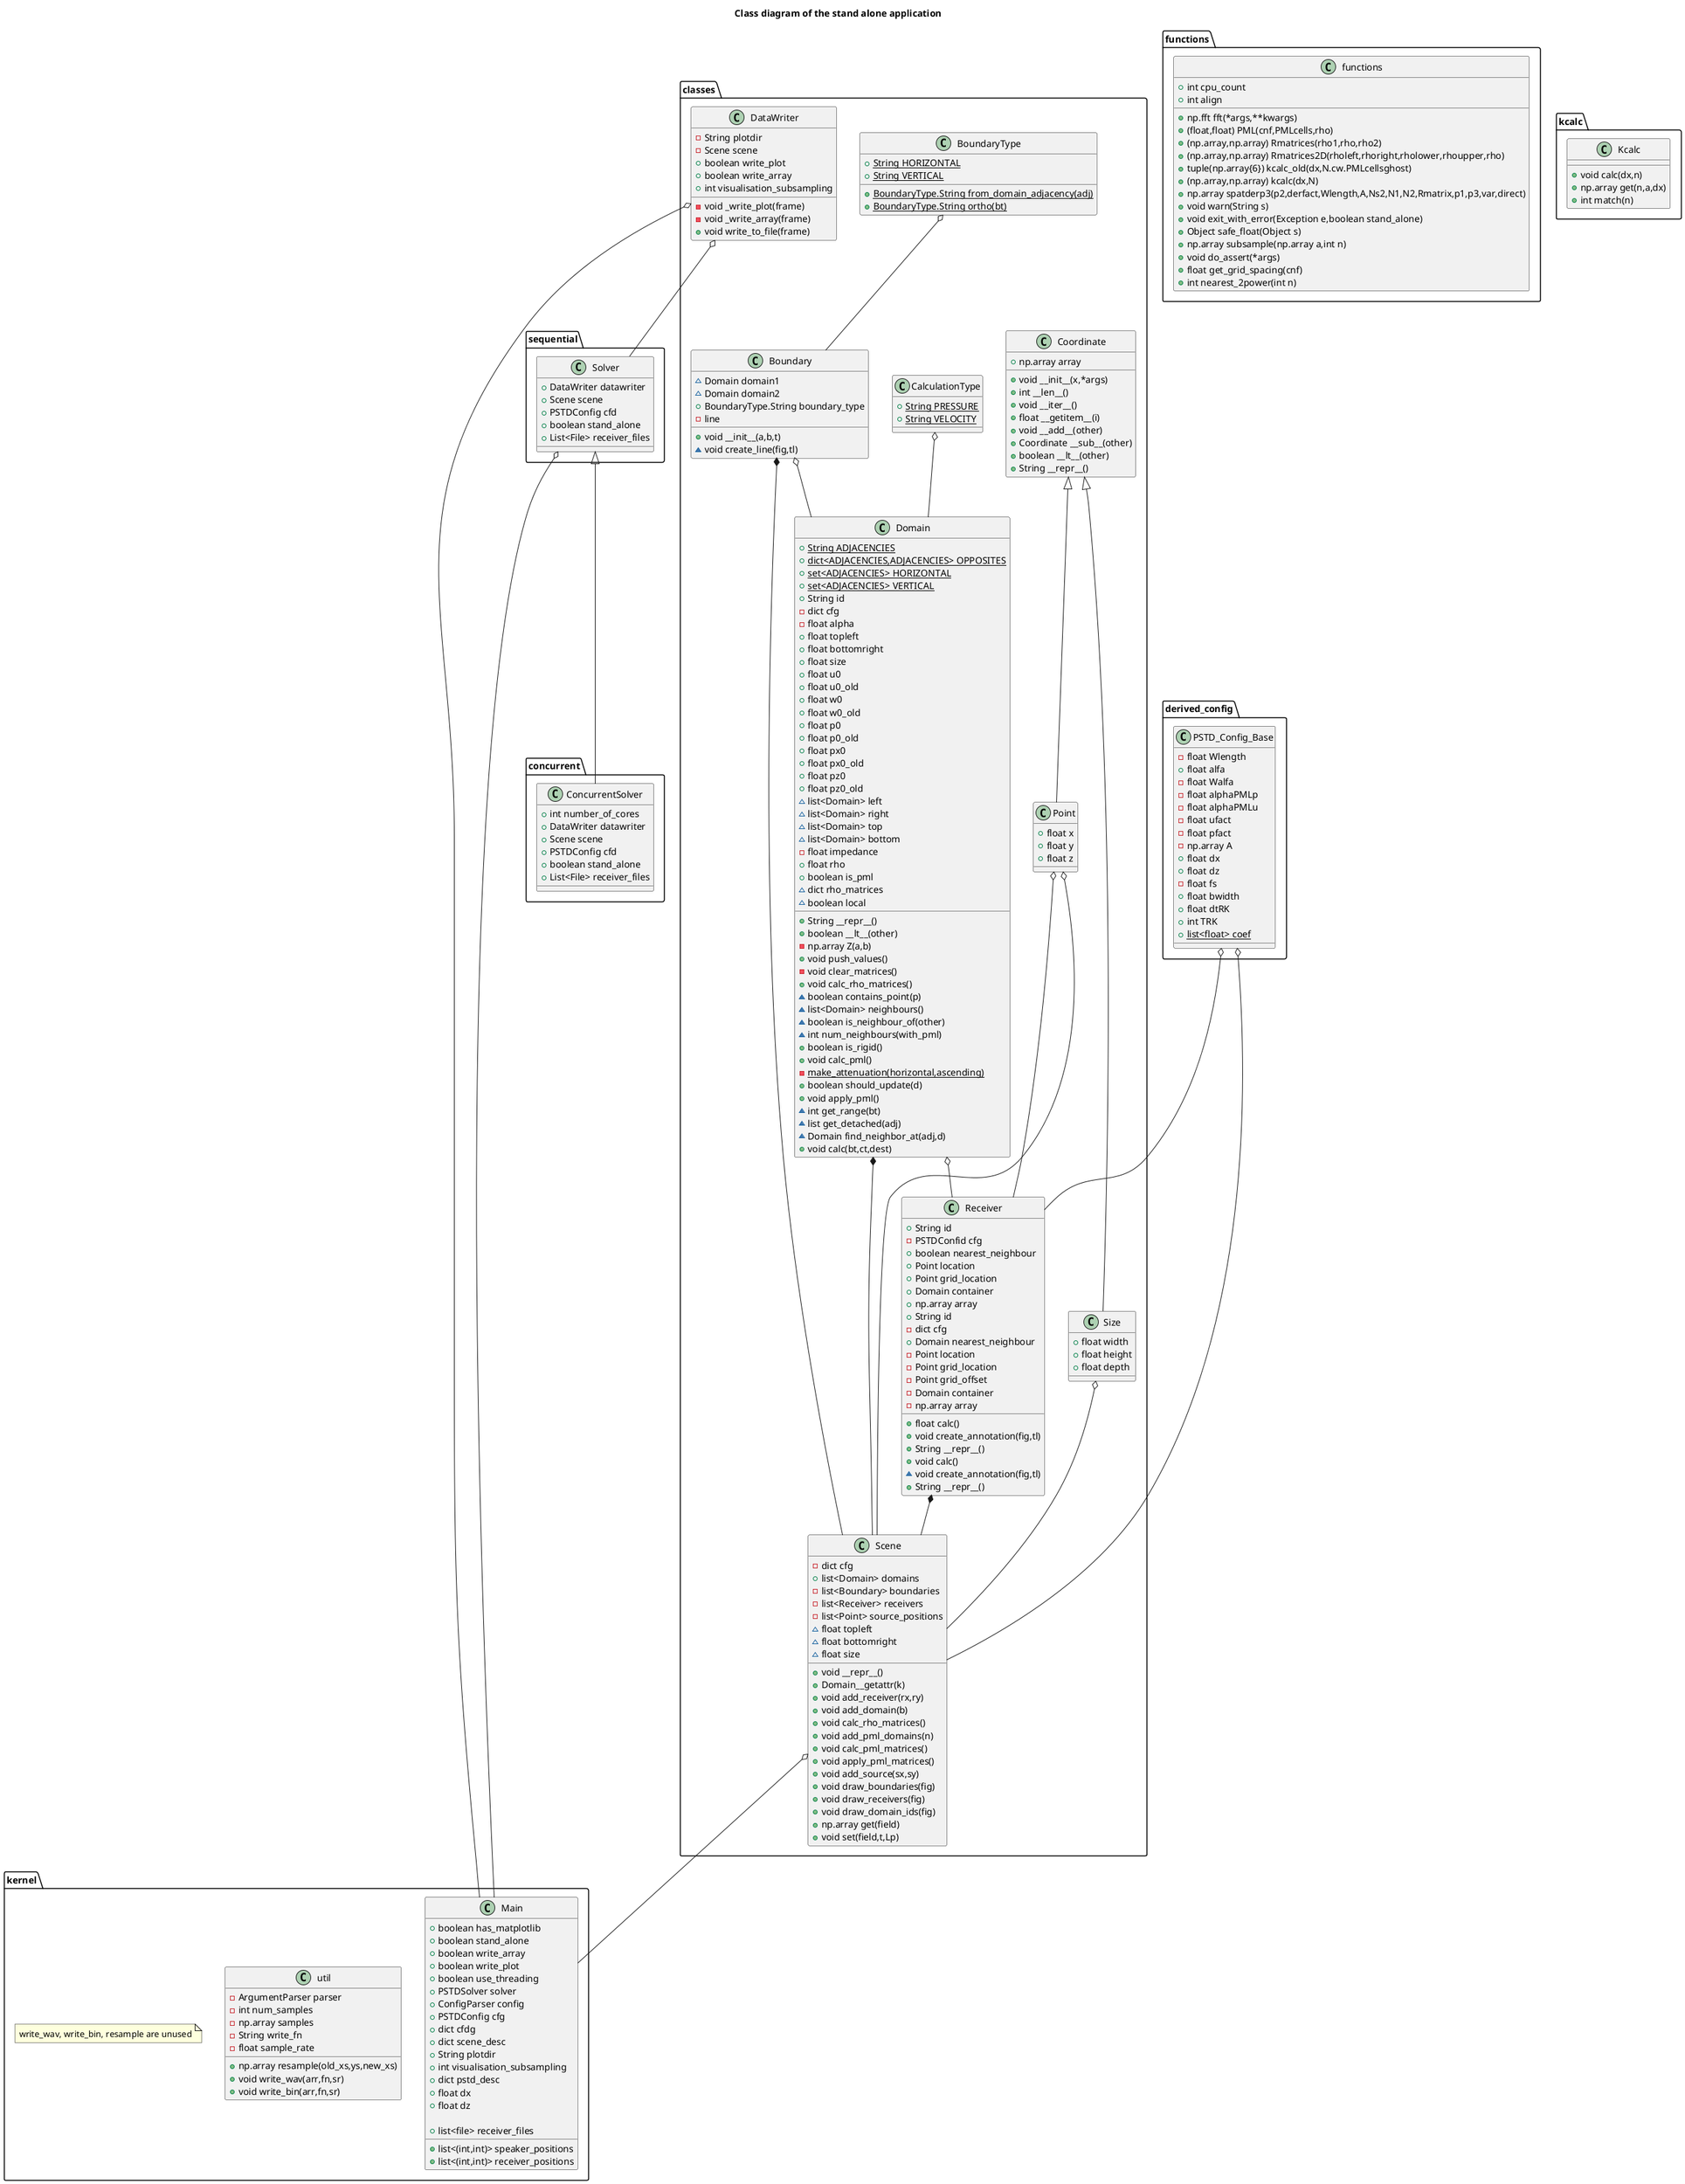 @startuml

title Class diagram of the stand alone application

package kernel {
	class Main {
		+boolean has_matplotlib
		+boolean stand_alone
		+boolean write_array
		+boolean write_plot
		+boolean use_threading
		+PSTDSolver solver
		+ConfigParser config
		+PSTDConfig cfg
		+dict cfdg
		+dict scene_desc
		+String plotdir
		+int visualisation_subsampling
		+dict pstd_desc
		+float dx
		+float dz
		
		+list<(int,int)> speaker_positions
		+list<(int,int)> receiver_positions
		+list<file> receiver_files
	}

	class util {
		-ArgumentParser parser
		-int num_samples
		-np.array samples
		-String write_fn
		-float sample_rate
		+np.array resample(old_xs,ys,new_xs)
		+void write_wav(arr,fn,sr)
		+void write_bin(arr,fn,sr)
	}
	note "write_wav, write_bin, resample are unused" as unusedNote
}
package sequential {
	class Solver {
		+DataWriter datawriter
		+Scene scene
		+PSTDConfig cfd
		+boolean stand_alone
		+List<File> receiver_files
	}
}

package concurrent {
	class ConcurrentSolver {
		+int number_of_cores
		+DataWriter datawriter
		+Scene scene
		+PSTDConfig cfd
		+boolean stand_alone
		+List<File> receiver_files
	}


}
package classes {

	class Coordinate {
		+np.array array
		+void __init__(x,*args)
		+int __len__()
		+void __iter__()
		+float __getitem__(i)
		+void __add__(other)
		+Coordinate __sub__(other)
		+boolean __lt__(other)
		+String __repr__()
	}
	
	class Size {
		+float width
		+float height
		+float depth
	}

	class Point {
		+float x
		+float y
		+float z
	}
	Coordinate <|-- Point
	Coordinate <|-- Size	
	class Receiver {
		+String id
		-PSTDConfid cfg
		+boolean nearest_neighbour
		+Point location
		+Point grid_location
		+Domain container
		+np.array array
		+float calc()
		+void create_annotation(fig,tl)
		+String __repr__()
	}

	class Domain {
		+{static} String ADJACENCIES
		+{static} dict<ADJACENCIES,ADJACENCIES> OPPOSITES
		+{static} set<ADJACENCIES> HORIZONTAL
		+{static} set<ADJACENCIES> VERTICAL
		+String id
		-dict cfg
		-float alpha
		+float topleft
		+float bottomright
		+float size
		+float u0
		+float u0_old
		+float w0
		+float w0_old
		+float p0
		+float p0_old
		+float px0
		+float px0_old
		+float pz0
		+float pz0_old
		~list<Domain> left
		~list<Domain> right
		~list<Domain> top
		~list<Domain> bottom
		-float impedance
		+float rho
		+boolean is_pml
		~dict rho_matrices
		~boolean local

		+String __repr__()
		+boolean __lt__(other)
		-np.array Z(a,b)
		+void push_values()
		-void clear_matrices()
		+void calc_rho_matrices()
		~boolean contains_point(p)
		~list<Domain> neighbours()
		~boolean is_neighbour_of(other)
		~int num_neighbours(with_pml)
		+boolean is_rigid()
		+void calc_pml()
		-{static}make_attenuation(horizontal,ascending)	
		+boolean should_update(d)
		+void apply_pml()
		~int get_range(bt)
		~list get_detached(adj)
		~Domain find_neighbor_at(adj,d)
		+void calc(bt,ct,dest)
	}

	class BoundaryType {
		+{static} String HORIZONTAL	
		+{static} String VERTICAL
		+{static} BoundaryType.String from_domain_adjacency(adj)
		+{static} BoundaryType.String ortho(bt)
	}

	class CalculationType {
		+{static} String PRESSURE
		+{static} String VELOCITY
	}
			
	class Boundary {
		~Domain domain1
		~Domain domain2
		+BoundaryType.String boundary_type
		-line
		+void __init__(a,b,t)
		~void create_line(fig,tl)
	}		
	CalculationType o-- Domain
	Boundary o-- Domain
	BoundaryType o-- Boundary

	class Receiver {
		+String id
		-dict cfg
		+Domain nearest_neighbour
		-Point location
		-Point grid_location
		-Point grid_offset
		-Domain container
		-np.array array

		+void calc()
		~void create_annotation(fig,tl)
		+String __repr__()

	}

	class Scene { 
		-dict cfg
		+list<Domain> domains
		-list<Boundary> boundaries
		-list<Receiver> receivers
		-list<Point> source_positions
		~float topleft
		~float bottomright
		~float size

		+void __repr__()
		+Domain__getattr(k)
		+void add_receiver(rx,ry)
		+void add_domain(b)
		+void calc_rho_matrices()
		+void add_pml_domains(n)
		+void calc_pml_matrices()
		+void apply_pml_matrices()
		+void add_source(sx,sy)
		+void draw_boundaries(fig)
		+void draw_receivers(fig)
		+void draw_domain_ids(fig)
		+np.array get(field)
		+void set(field,t,Lp)
	}

	class DataWriter {
		-String plotdir
		-Scene scene
		+boolean write_plot
		+boolean write_array
		+int visualisation_subsampling
		-void _write_plot(frame)
		-void _write_array(frame)
		+void write_to_file(frame)
	}
}

package derived_config {
	class PSTD_Config_Base {
		-float Wlength
		+float alfa
		-float Walfa
		-float alphaPMLp
		-float alphaPMLu
		-float ufact
		-float pfact
		-np.array A
		+float dx
		+float dz
		-float fs
		+float bwidth
		+float dtRK
		+int TRK
		+{static} list<float> coef
	}
	PSTD_Config_Base o-- Receiver
	Point o-- Receiver
	Domain o-- Receiver
}

package functions {
	class functions {
		+int cpu_count
		+int align
		+np.fft fft(*args,**kwargs)
		+(float,float) PML(cnf,PMLcells,rho)
		+(np.array,np.array) Rmatrices(rho1,rho,rho2)
		+(np.array,np.array) Rmatrices2D(rholeft,rhoright,rholower,rhoupper,rho)
		+tuple(np.array{6}) kcalc_old(dx,N.cw.PMLcellsghost)
		+(np.array,np.array) kcalc(dx,N)
		+np.array spatderp3(p2,derfact,Wlength,A,Ns2,N1,N2,Rmatrix,p1,p3,var,direct)
		+void warn(String s)
		+void exit_with_error(Exception e,boolean stand_alone)
		+Object safe_float(Object s)
		+np.array subsample(np.array a,int n)
		+void do_assert(*args)
		+float get_grid_spacing(cnf)
		+int nearest_2power(int n)
	}
}
package kcalc {
	class Kcalc {
		+void calc(dx,n)
		+np.array get(n,a,dx)
		+int match(n)
	}
}
	Domain *-- Scene
	Boundary *-- Scene
	Receiver *-- Scene
	Point o-- Scene
	Size o-- Scene
	PSTD_Config_Base o-- Scene
	Scene o-- Main
	Solver <|-- ConcurrentSolver
	DataWriter o-- Main
	DataWriter o-- Solver
	Solver o-- Main
@enduml
